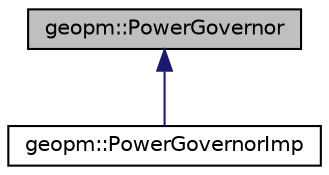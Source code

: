 digraph "geopm::PowerGovernor"
{
 // LATEX_PDF_SIZE
  edge [fontname="Helvetica",fontsize="10",labelfontname="Helvetica",labelfontsize="10"];
  node [fontname="Helvetica",fontsize="10",shape=record];
  Node1 [label="geopm::PowerGovernor",height=0.2,width=0.4,color="black", fillcolor="grey75", style="filled", fontcolor="black",tooltip=" "];
  Node1 -> Node2 [dir="back",color="midnightblue",fontsize="10",style="solid",fontname="Helvetica"];
  Node2 [label="geopm::PowerGovernorImp",height=0.2,width=0.4,color="black", fillcolor="white", style="filled",URL="$classgeopm_1_1_power_governor_imp.html",tooltip=" "];
}
